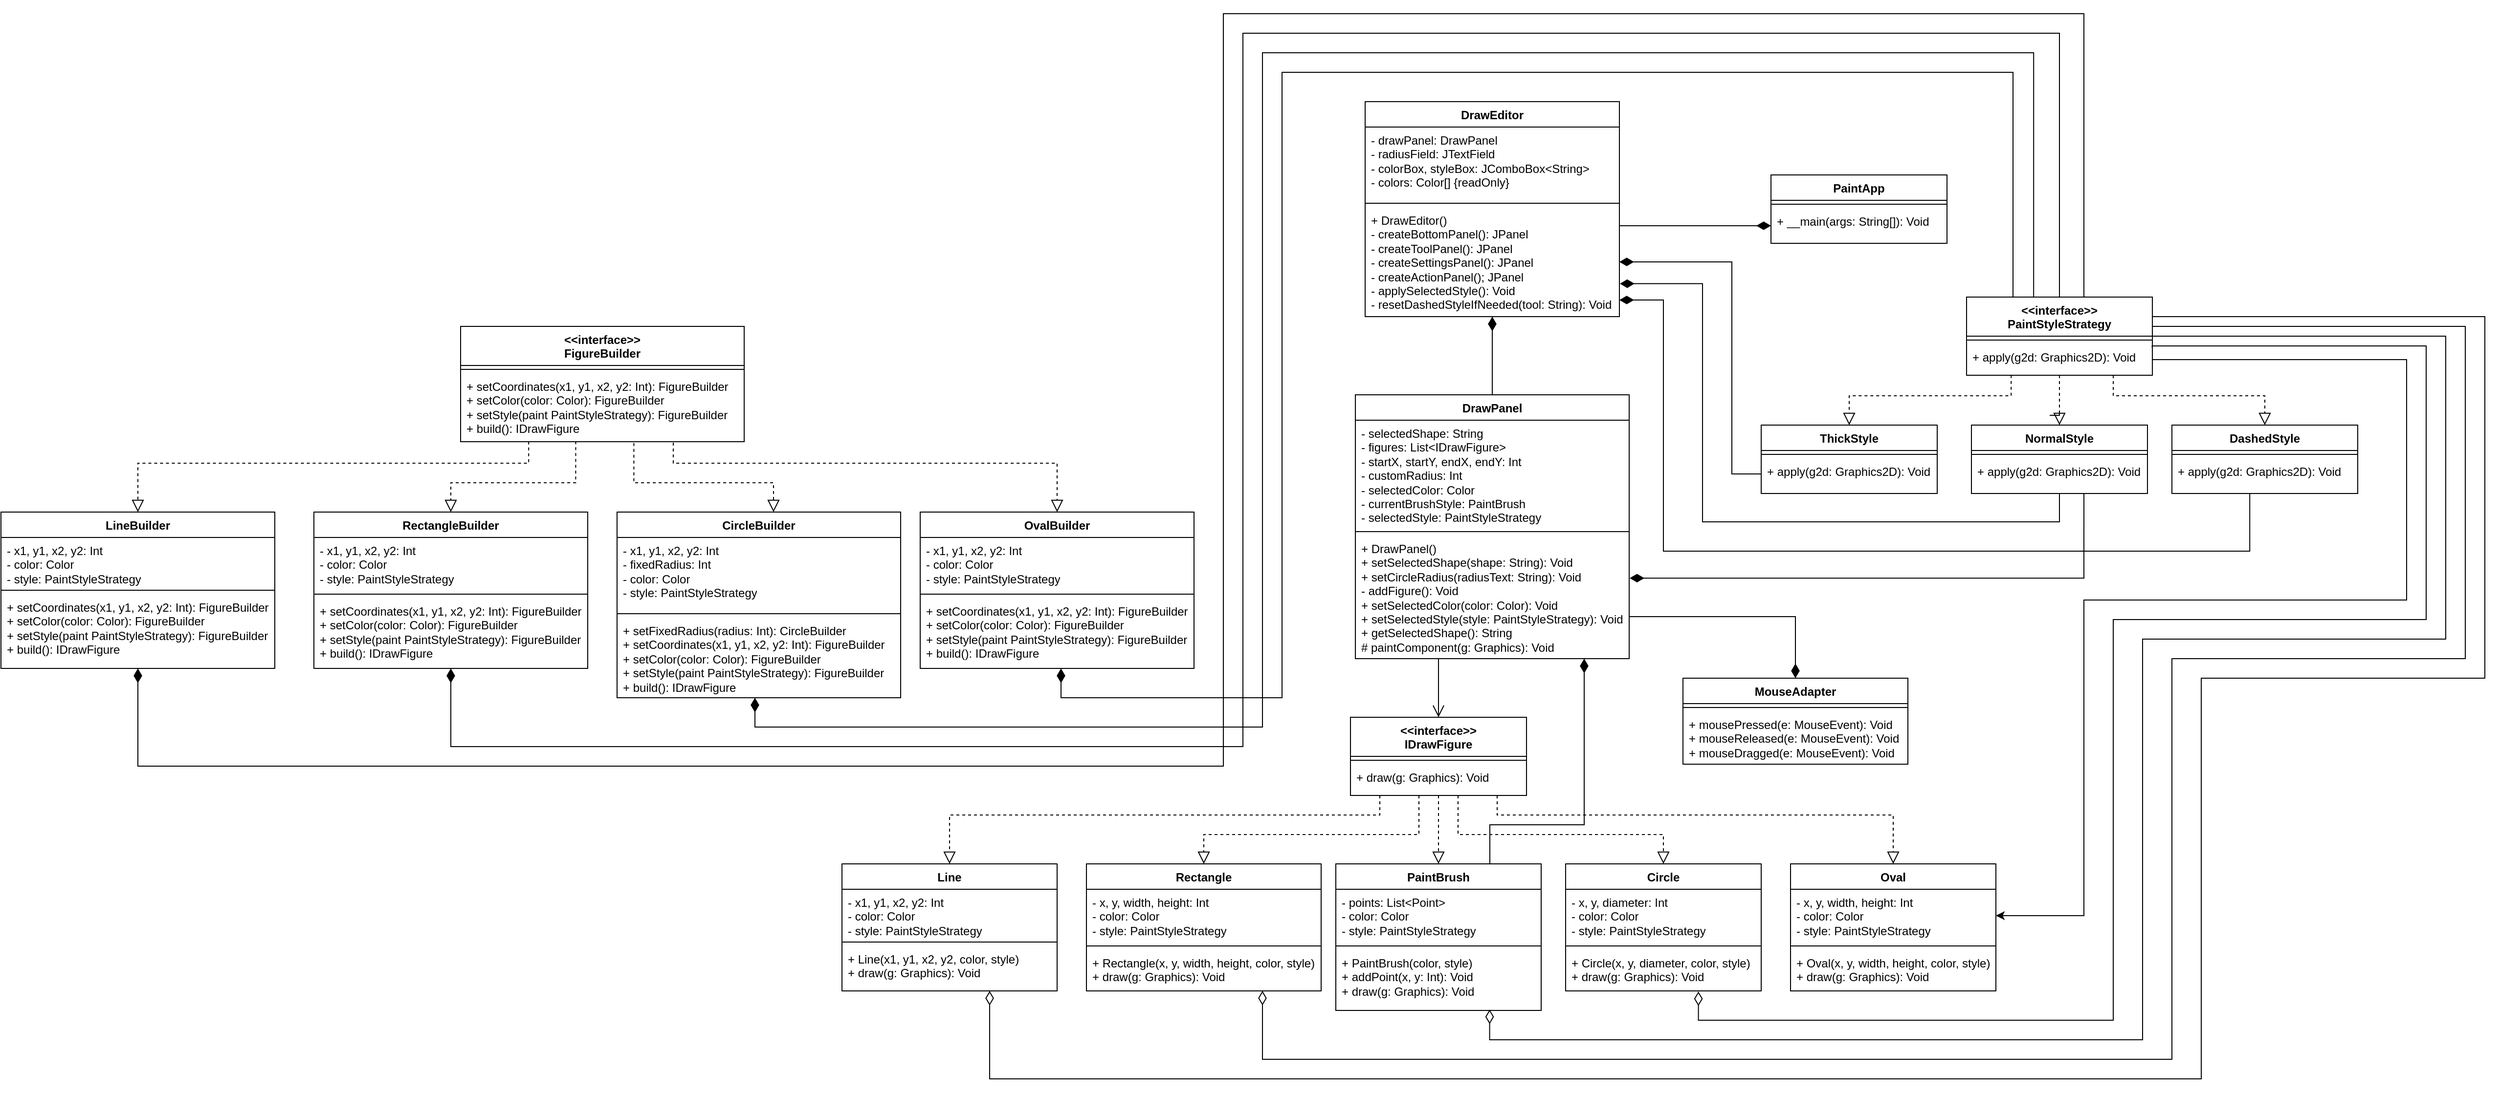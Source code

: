 <mxfile version="26.1.1">
  <diagram name="Page-1" id="bhdjwHQwWZ2KyJyDT0jV">
    <mxGraphModel dx="2079" dy="1604" grid="1" gridSize="10" guides="1" tooltips="1" connect="1" arrows="1" fold="1" page="1" pageScale="1" pageWidth="850" pageHeight="1100" background="none" math="0" shadow="0">
      <root>
        <mxCell id="0" />
        <mxCell id="1" parent="0" />
        <mxCell id="tiHIsYkmhOJf6O4F-qdP-38" style="edgeStyle=orthogonalEdgeStyle;rounded=0;orthogonalLoop=1;jettySize=auto;html=1;entryX=0.5;entryY=0;entryDx=0;entryDy=0;endArrow=none;endFill=1;endSize=12;startSize=12;startFill=1;startArrow=diamondThin;" parent="1" source="tiHIsYkmhOJf6O4F-qdP-1" target="tiHIsYkmhOJf6O4F-qdP-5" edge="1">
          <mxGeometry relative="1" as="geometry" />
        </mxCell>
        <mxCell id="r1LI-J7ZDgZvei0jcfJr-60" style="edgeStyle=orthogonalEdgeStyle;rounded=0;orthogonalLoop=1;jettySize=auto;html=1;entryX=0;entryY=0.5;entryDx=0;entryDy=0;endArrow=diamondThin;endFill=1;endSize=12;" edge="1" parent="1" source="tiHIsYkmhOJf6O4F-qdP-1" target="r1LI-J7ZDgZvei0jcfJr-59">
          <mxGeometry relative="1" as="geometry">
            <Array as="points">
              <mxPoint x="500" y="37" />
              <mxPoint x="500" y="37" />
            </Array>
          </mxGeometry>
        </mxCell>
        <mxCell id="tiHIsYkmhOJf6O4F-qdP-1" value="DrawEditor" style="swimlane;fontStyle=1;align=center;verticalAlign=top;childLayout=stackLayout;horizontal=1;startSize=26;horizontalStack=0;resizeParent=1;resizeParentMax=0;resizeLast=0;collapsible=1;marginBottom=0;whiteSpace=wrap;html=1;" parent="1" vertex="1">
          <mxGeometry x="205" y="-90" width="260" height="220" as="geometry" />
        </mxCell>
        <mxCell id="tiHIsYkmhOJf6O4F-qdP-2" value="- drawPanel: DrawPanel&lt;div&gt;- radiusField: JTextField&lt;/div&gt;&lt;div&gt;- colorBox, styleBox: JComboBox&amp;lt;String&amp;gt;&lt;/div&gt;&lt;div&gt;- colors: Color[] {readOnly}&lt;/div&gt;" style="text;strokeColor=none;fillColor=none;align=left;verticalAlign=top;spacingLeft=4;spacingRight=4;overflow=hidden;rotatable=0;points=[[0,0.5],[1,0.5]];portConstraint=eastwest;whiteSpace=wrap;html=1;" parent="tiHIsYkmhOJf6O4F-qdP-1" vertex="1">
          <mxGeometry y="26" width="260" height="74" as="geometry" />
        </mxCell>
        <mxCell id="tiHIsYkmhOJf6O4F-qdP-3" value="" style="line;strokeWidth=1;fillColor=none;align=left;verticalAlign=middle;spacingTop=-1;spacingLeft=3;spacingRight=3;rotatable=0;labelPosition=right;points=[];portConstraint=eastwest;strokeColor=inherit;" parent="tiHIsYkmhOJf6O4F-qdP-1" vertex="1">
          <mxGeometry y="100" width="260" height="8" as="geometry" />
        </mxCell>
        <mxCell id="tiHIsYkmhOJf6O4F-qdP-4" value="+ DrawEditor()&lt;div&gt;- createBottomPanel(): JPanel&lt;/div&gt;&lt;div&gt;- createToolPanel(): JPanel&lt;/div&gt;&lt;div&gt;- createSettingsPanel(): JPanel&lt;/div&gt;&lt;div&gt;- createActionPanel(); JPanel&lt;/div&gt;&lt;div&gt;- applySelectedStyle(): Void&lt;/div&gt;&lt;div&gt;- resetDashedStyleIfNeeded(tool: String): Void&lt;/div&gt;" style="text;strokeColor=none;fillColor=none;align=left;verticalAlign=top;spacingLeft=4;spacingRight=4;overflow=hidden;rotatable=0;points=[[0,0.5],[1,0.5]];portConstraint=eastwest;whiteSpace=wrap;html=1;" parent="tiHIsYkmhOJf6O4F-qdP-1" vertex="1">
          <mxGeometry y="108" width="260" height="112" as="geometry" />
        </mxCell>
        <mxCell id="tiHIsYkmhOJf6O4F-qdP-41" style="edgeStyle=orthogonalEdgeStyle;rounded=0;orthogonalLoop=1;jettySize=auto;html=1;entryX=0.5;entryY=0;entryDx=0;entryDy=0;endSize=10;endArrow=open;endFill=0;" parent="1" source="tiHIsYkmhOJf6O4F-qdP-5" target="tiHIsYkmhOJf6O4F-qdP-14" edge="1">
          <mxGeometry relative="1" as="geometry">
            <Array as="points">
              <mxPoint x="280" y="520" />
              <mxPoint x="280" y="520" />
            </Array>
          </mxGeometry>
        </mxCell>
        <mxCell id="tiHIsYkmhOJf6O4F-qdP-5" value="DrawPanel" style="swimlane;fontStyle=1;align=center;verticalAlign=top;childLayout=stackLayout;horizontal=1;startSize=26;horizontalStack=0;resizeParent=1;resizeParentMax=0;resizeLast=0;collapsible=1;marginBottom=0;whiteSpace=wrap;html=1;" parent="1" vertex="1">
          <mxGeometry x="195" y="210" width="280" height="270" as="geometry" />
        </mxCell>
        <mxCell id="tiHIsYkmhOJf6O4F-qdP-6" value="- selectedShape: String&lt;div&gt;- figures: List&amp;lt;IDrawFigure&amp;gt;&lt;/div&gt;&lt;div&gt;- startX,&amp;nbsp;&lt;span style=&quot;background-color: transparent; color: light-dark(rgb(0, 0, 0), rgb(255, 255, 255));&quot;&gt;startY,&amp;nbsp;&lt;/span&gt;&lt;span style=&quot;background-color: transparent; color: light-dark(rgb(0, 0, 0), rgb(255, 255, 255));&quot;&gt;endX,&lt;/span&gt;&lt;span style=&quot;background-color: transparent; color: light-dark(rgb(0, 0, 0), rgb(255, 255, 255));&quot;&gt;&amp;nbsp;endY: Int&lt;/span&gt;&lt;/div&gt;&lt;div&gt;- customRadius: Int&lt;/div&gt;&lt;div&gt;- selectedColor: Color&lt;/div&gt;&lt;div&gt;- currentBrushStyle: PaintBrush&lt;/div&gt;&lt;div&gt;- selectedStyle: PaintStyleStrategy&lt;/div&gt;" style="text;strokeColor=none;fillColor=none;align=left;verticalAlign=top;spacingLeft=4;spacingRight=4;overflow=hidden;rotatable=0;points=[[0,0.5],[1,0.5]];portConstraint=eastwest;whiteSpace=wrap;html=1;" parent="tiHIsYkmhOJf6O4F-qdP-5" vertex="1">
          <mxGeometry y="26" width="280" height="110" as="geometry" />
        </mxCell>
        <mxCell id="tiHIsYkmhOJf6O4F-qdP-7" value="" style="line;strokeWidth=1;fillColor=none;align=left;verticalAlign=middle;spacingTop=-1;spacingLeft=3;spacingRight=3;rotatable=0;labelPosition=right;points=[];portConstraint=eastwest;strokeColor=inherit;" parent="tiHIsYkmhOJf6O4F-qdP-5" vertex="1">
          <mxGeometry y="136" width="280" height="8" as="geometry" />
        </mxCell>
        <mxCell id="tiHIsYkmhOJf6O4F-qdP-8" value="+ DrawPanel()&lt;div&gt;+ setSelectedShape(shape: String): Void&lt;/div&gt;&lt;div&gt;+ setCircleRadius(radiusText: String): Void&lt;/div&gt;&lt;div&gt;- addFigure(): Void&lt;/div&gt;&lt;div&gt;+ setSelectedColor(color: Color): Void&lt;/div&gt;&lt;div&gt;+ setSelectedStyle(style: PaintStyleStrategy): Void&lt;/div&gt;&lt;div&gt;+ getSelectedShape(): String&lt;/div&gt;&lt;div&gt;# paintComponent(g: Graphics): Void&lt;/div&gt;" style="text;strokeColor=none;fillColor=none;align=left;verticalAlign=top;spacingLeft=4;spacingRight=4;overflow=hidden;rotatable=0;points=[[0,0.5],[1,0.5]];portConstraint=eastwest;whiteSpace=wrap;html=1;" parent="tiHIsYkmhOJf6O4F-qdP-5" vertex="1">
          <mxGeometry y="144" width="280" height="126" as="geometry" />
        </mxCell>
        <mxCell id="tiHIsYkmhOJf6O4F-qdP-10" value="MouseAdapter" style="swimlane;fontStyle=1;align=center;verticalAlign=top;childLayout=stackLayout;horizontal=1;startSize=26;horizontalStack=0;resizeParent=1;resizeParentMax=0;resizeLast=0;collapsible=1;marginBottom=0;whiteSpace=wrap;html=1;" parent="1" vertex="1">
          <mxGeometry x="530" y="500" width="230" height="88" as="geometry" />
        </mxCell>
        <mxCell id="tiHIsYkmhOJf6O4F-qdP-12" value="" style="line;strokeWidth=1;fillColor=none;align=left;verticalAlign=middle;spacingTop=-1;spacingLeft=3;spacingRight=3;rotatable=0;labelPosition=right;points=[];portConstraint=eastwest;strokeColor=inherit;" parent="tiHIsYkmhOJf6O4F-qdP-10" vertex="1">
          <mxGeometry y="26" width="230" height="8" as="geometry" />
        </mxCell>
        <mxCell id="tiHIsYkmhOJf6O4F-qdP-13" value="+ mousePressed(e: MouseEvent): Void&lt;div&gt;+ mouseReleased(e: MouseEvent)&lt;span style=&quot;background-color: transparent; color: light-dark(rgb(0, 0, 0), rgb(255, 255, 255));&quot;&gt;: Void&lt;/span&gt;&lt;/div&gt;&lt;div&gt;+ mouseDragged(e: MouseEvent): Void&lt;/div&gt;" style="text;strokeColor=none;fillColor=none;align=left;verticalAlign=top;spacingLeft=4;spacingRight=4;overflow=hidden;rotatable=0;points=[[0,0.5],[1,0.5]];portConstraint=eastwest;whiteSpace=wrap;html=1;" parent="tiHIsYkmhOJf6O4F-qdP-10" vertex="1">
          <mxGeometry y="34" width="230" height="54" as="geometry" />
        </mxCell>
        <mxCell id="tiHIsYkmhOJf6O4F-qdP-9" style="edgeStyle=orthogonalEdgeStyle;rounded=0;orthogonalLoop=1;jettySize=auto;html=1;endArrow=diamondThin;endFill=1;startSize=12;endSize=12;entryX=0.5;entryY=0;entryDx=0;entryDy=0;" parent="1" target="tiHIsYkmhOJf6O4F-qdP-10" edge="1">
          <mxGeometry relative="1" as="geometry">
            <mxPoint x="480" y="388" as="targetPoint" />
            <mxPoint x="475" y="437" as="sourcePoint" />
            <Array as="points">
              <mxPoint x="645" y="437" />
            </Array>
          </mxGeometry>
        </mxCell>
        <mxCell id="tiHIsYkmhOJf6O4F-qdP-34" style="edgeStyle=orthogonalEdgeStyle;rounded=0;orthogonalLoop=1;jettySize=auto;html=1;entryX=0.5;entryY=0;entryDx=0;entryDy=0;endArrow=block;endFill=0;endSize=10;dashed=1;" parent="1" source="tiHIsYkmhOJf6O4F-qdP-14" target="tiHIsYkmhOJf6O4F-qdP-18" edge="1">
          <mxGeometry relative="1" as="geometry">
            <Array as="points">
              <mxPoint x="220" y="640" />
              <mxPoint x="-220" y="640" />
            </Array>
          </mxGeometry>
        </mxCell>
        <mxCell id="tiHIsYkmhOJf6O4F-qdP-35" style="edgeStyle=orthogonalEdgeStyle;rounded=0;orthogonalLoop=1;jettySize=auto;html=1;entryX=0.5;entryY=0;entryDx=0;entryDy=0;endArrow=block;endFill=0;endSize=10;dashed=1;" parent="1" source="tiHIsYkmhOJf6O4F-qdP-14" target="tiHIsYkmhOJf6O4F-qdP-22" edge="1">
          <mxGeometry relative="1" as="geometry">
            <Array as="points">
              <mxPoint x="260" y="660" />
              <mxPoint x="40" y="660" />
            </Array>
          </mxGeometry>
        </mxCell>
        <mxCell id="tiHIsYkmhOJf6O4F-qdP-36" style="edgeStyle=orthogonalEdgeStyle;rounded=0;orthogonalLoop=1;jettySize=auto;html=1;entryX=0.5;entryY=0;entryDx=0;entryDy=0;endArrow=block;endFill=0;endSize=10;dashed=1;" parent="1" source="tiHIsYkmhOJf6O4F-qdP-14" target="tiHIsYkmhOJf6O4F-qdP-26" edge="1">
          <mxGeometry relative="1" as="geometry">
            <Array as="points">
              <mxPoint x="300" y="660" />
              <mxPoint x="510" y="660" />
            </Array>
          </mxGeometry>
        </mxCell>
        <mxCell id="tiHIsYkmhOJf6O4F-qdP-37" style="edgeStyle=orthogonalEdgeStyle;rounded=0;orthogonalLoop=1;jettySize=auto;html=1;endArrow=block;endFill=0;endSize=10;dashed=1;entryX=0.5;entryY=0;entryDx=0;entryDy=0;" parent="1" source="tiHIsYkmhOJf6O4F-qdP-14" target="r1LI-J7ZDgZvei0jcfJr-1" edge="1">
          <mxGeometry relative="1" as="geometry">
            <Array as="points">
              <mxPoint x="340" y="640" />
              <mxPoint x="745" y="640" />
            </Array>
            <mxPoint x="590" y="680" as="targetPoint" />
          </mxGeometry>
        </mxCell>
        <mxCell id="r1LI-J7ZDgZvei0jcfJr-6" style="edgeStyle=orthogonalEdgeStyle;rounded=0;orthogonalLoop=1;jettySize=auto;html=1;dashed=1;endArrow=block;endFill=0;entryX=0.5;entryY=0;entryDx=0;entryDy=0;endSize=10;" edge="1" parent="1" source="tiHIsYkmhOJf6O4F-qdP-14" target="r1LI-J7ZDgZvei0jcfJr-7">
          <mxGeometry relative="1" as="geometry">
            <mxPoint x="280" y="880" as="targetPoint" />
          </mxGeometry>
        </mxCell>
        <mxCell id="tiHIsYkmhOJf6O4F-qdP-14" value="&amp;lt;&amp;lt;interface&amp;gt;&amp;gt;&lt;div&gt;IDrawFigure&lt;/div&gt;" style="swimlane;fontStyle=1;align=center;verticalAlign=top;childLayout=stackLayout;horizontal=1;startSize=40;horizontalStack=0;resizeParent=1;resizeParentMax=0;resizeLast=0;collapsible=1;marginBottom=0;whiteSpace=wrap;html=1;" parent="1" vertex="1">
          <mxGeometry x="190" y="540" width="180" height="80" as="geometry" />
        </mxCell>
        <mxCell id="tiHIsYkmhOJf6O4F-qdP-16" value="" style="line;strokeWidth=1;fillColor=none;align=left;verticalAlign=middle;spacingTop=-1;spacingLeft=3;spacingRight=3;rotatable=0;labelPosition=right;points=[];portConstraint=eastwest;strokeColor=inherit;" parent="tiHIsYkmhOJf6O4F-qdP-14" vertex="1">
          <mxGeometry y="40" width="180" height="8" as="geometry" />
        </mxCell>
        <mxCell id="tiHIsYkmhOJf6O4F-qdP-17" value="+ draw(g: Graphics): Void" style="text;strokeColor=none;fillColor=none;align=left;verticalAlign=top;spacingLeft=4;spacingRight=4;overflow=hidden;rotatable=0;points=[[0,0.5],[1,0.5]];portConstraint=eastwest;whiteSpace=wrap;html=1;" parent="tiHIsYkmhOJf6O4F-qdP-14" vertex="1">
          <mxGeometry y="48" width="180" height="32" as="geometry" />
        </mxCell>
        <mxCell id="tiHIsYkmhOJf6O4F-qdP-18" value="Line" style="swimlane;fontStyle=1;align=center;verticalAlign=top;childLayout=stackLayout;horizontal=1;startSize=26;horizontalStack=0;resizeParent=1;resizeParentMax=0;resizeLast=0;collapsible=1;marginBottom=0;whiteSpace=wrap;html=1;" parent="1" vertex="1">
          <mxGeometry x="-330" y="690" width="220" height="130" as="geometry" />
        </mxCell>
        <mxCell id="tiHIsYkmhOJf6O4F-qdP-19" value="- x1, y1, x2, y2: Int&lt;div&gt;- color: Color&lt;/div&gt;&lt;div&gt;- style: PaintStyleStrategy&lt;/div&gt;" style="text;strokeColor=none;fillColor=none;align=left;verticalAlign=top;spacingLeft=4;spacingRight=4;overflow=hidden;rotatable=0;points=[[0,0.5],[1,0.5]];portConstraint=eastwest;whiteSpace=wrap;html=1;" parent="tiHIsYkmhOJf6O4F-qdP-18" vertex="1">
          <mxGeometry y="26" width="220" height="50" as="geometry" />
        </mxCell>
        <mxCell id="tiHIsYkmhOJf6O4F-qdP-20" value="" style="line;strokeWidth=1;fillColor=none;align=left;verticalAlign=middle;spacingTop=-1;spacingLeft=3;spacingRight=3;rotatable=0;labelPosition=right;points=[];portConstraint=eastwest;strokeColor=inherit;" parent="tiHIsYkmhOJf6O4F-qdP-18" vertex="1">
          <mxGeometry y="76" width="220" height="8" as="geometry" />
        </mxCell>
        <mxCell id="tiHIsYkmhOJf6O4F-qdP-21" value="+ Line(x1, y1, x2, y2, color, style)&lt;div&gt;+ draw(g: Graphics): Void&lt;/div&gt;" style="text;strokeColor=none;fillColor=none;align=left;verticalAlign=top;spacingLeft=4;spacingRight=4;overflow=hidden;rotatable=0;points=[[0,0.5],[1,0.5]];portConstraint=eastwest;whiteSpace=wrap;html=1;" parent="tiHIsYkmhOJf6O4F-qdP-18" vertex="1">
          <mxGeometry y="84" width="220" height="46" as="geometry" />
        </mxCell>
        <mxCell id="tiHIsYkmhOJf6O4F-qdP-22" value="Rectangle" style="swimlane;fontStyle=1;align=center;verticalAlign=top;childLayout=stackLayout;horizontal=1;startSize=26;horizontalStack=0;resizeParent=1;resizeParentMax=0;resizeLast=0;collapsible=1;marginBottom=0;whiteSpace=wrap;html=1;" parent="1" vertex="1">
          <mxGeometry x="-80" y="690" width="240" height="130" as="geometry" />
        </mxCell>
        <mxCell id="tiHIsYkmhOJf6O4F-qdP-23" value="- x, y, width, height: Int&lt;div&gt;- color: Color&lt;/div&gt;&lt;div&gt;- style: PaintStyleStrategy&lt;/div&gt;" style="text;strokeColor=none;fillColor=none;align=left;verticalAlign=top;spacingLeft=4;spacingRight=4;overflow=hidden;rotatable=0;points=[[0,0.5],[1,0.5]];portConstraint=eastwest;whiteSpace=wrap;html=1;" parent="tiHIsYkmhOJf6O4F-qdP-22" vertex="1">
          <mxGeometry y="26" width="240" height="54" as="geometry" />
        </mxCell>
        <mxCell id="tiHIsYkmhOJf6O4F-qdP-24" value="" style="line;strokeWidth=1;fillColor=none;align=left;verticalAlign=middle;spacingTop=-1;spacingLeft=3;spacingRight=3;rotatable=0;labelPosition=right;points=[];portConstraint=eastwest;strokeColor=inherit;" parent="tiHIsYkmhOJf6O4F-qdP-22" vertex="1">
          <mxGeometry y="80" width="240" height="8" as="geometry" />
        </mxCell>
        <mxCell id="tiHIsYkmhOJf6O4F-qdP-25" value="+ Rectangle(x, y, width, height, color, style)&lt;div&gt;+ draw(g: Graphics): Void&lt;/div&gt;" style="text;strokeColor=none;fillColor=none;align=left;verticalAlign=top;spacingLeft=4;spacingRight=4;overflow=hidden;rotatable=0;points=[[0,0.5],[1,0.5]];portConstraint=eastwest;whiteSpace=wrap;html=1;" parent="tiHIsYkmhOJf6O4F-qdP-22" vertex="1">
          <mxGeometry y="88" width="240" height="42" as="geometry" />
        </mxCell>
        <mxCell id="tiHIsYkmhOJf6O4F-qdP-26" value="Circle" style="swimlane;fontStyle=1;align=center;verticalAlign=top;childLayout=stackLayout;horizontal=1;startSize=26;horizontalStack=0;resizeParent=1;resizeParentMax=0;resizeLast=0;collapsible=1;marginBottom=0;whiteSpace=wrap;html=1;" parent="1" vertex="1">
          <mxGeometry x="410" y="690" width="200" height="130" as="geometry" />
        </mxCell>
        <mxCell id="tiHIsYkmhOJf6O4F-qdP-27" value="- x, y, diameter: Int&lt;div&gt;&lt;div&gt;- color: Color&lt;/div&gt;&lt;div&gt;- style: PaintStyleStrategy&lt;/div&gt;&lt;/div&gt;" style="text;strokeColor=none;fillColor=none;align=left;verticalAlign=top;spacingLeft=4;spacingRight=4;overflow=hidden;rotatable=0;points=[[0,0.5],[1,0.5]];portConstraint=eastwest;whiteSpace=wrap;html=1;" parent="tiHIsYkmhOJf6O4F-qdP-26" vertex="1">
          <mxGeometry y="26" width="200" height="54" as="geometry" />
        </mxCell>
        <mxCell id="tiHIsYkmhOJf6O4F-qdP-28" value="" style="line;strokeWidth=1;fillColor=none;align=left;verticalAlign=middle;spacingTop=-1;spacingLeft=3;spacingRight=3;rotatable=0;labelPosition=right;points=[];portConstraint=eastwest;strokeColor=inherit;" parent="tiHIsYkmhOJf6O4F-qdP-26" vertex="1">
          <mxGeometry y="80" width="200" height="8" as="geometry" />
        </mxCell>
        <mxCell id="tiHIsYkmhOJf6O4F-qdP-29" value="+ Circle(x, y, diameter, color, style)&lt;div&gt;+ draw(g: Graphics): Void&lt;/div&gt;" style="text;strokeColor=none;fillColor=none;align=left;verticalAlign=top;spacingLeft=4;spacingRight=4;overflow=hidden;rotatable=0;points=[[0,0.5],[1,0.5]];portConstraint=eastwest;whiteSpace=wrap;html=1;" parent="tiHIsYkmhOJf6O4F-qdP-26" vertex="1">
          <mxGeometry y="88" width="200" height="42" as="geometry" />
        </mxCell>
        <mxCell id="r1LI-J7ZDgZvei0jcfJr-1" value="Oval" style="swimlane;fontStyle=1;align=center;verticalAlign=top;childLayout=stackLayout;horizontal=1;startSize=26;horizontalStack=0;resizeParent=1;resizeParentMax=0;resizeLast=0;collapsible=1;marginBottom=0;whiteSpace=wrap;html=1;" vertex="1" parent="1">
          <mxGeometry x="640" y="690" width="210" height="130" as="geometry" />
        </mxCell>
        <mxCell id="r1LI-J7ZDgZvei0jcfJr-2" value="- x, y, width, height: Int&lt;div&gt;&lt;div&gt;- color: Color&lt;/div&gt;&lt;div&gt;- style: PaintStyleStrategy&lt;/div&gt;&lt;/div&gt;" style="text;strokeColor=none;fillColor=none;align=left;verticalAlign=top;spacingLeft=4;spacingRight=4;overflow=hidden;rotatable=0;points=[[0,0.5],[1,0.5]];portConstraint=eastwest;whiteSpace=wrap;html=1;" vertex="1" parent="r1LI-J7ZDgZvei0jcfJr-1">
          <mxGeometry y="26" width="210" height="54" as="geometry" />
        </mxCell>
        <mxCell id="r1LI-J7ZDgZvei0jcfJr-3" value="" style="line;strokeWidth=1;fillColor=none;align=left;verticalAlign=middle;spacingTop=-1;spacingLeft=3;spacingRight=3;rotatable=0;labelPosition=right;points=[];portConstraint=eastwest;strokeColor=inherit;" vertex="1" parent="r1LI-J7ZDgZvei0jcfJr-1">
          <mxGeometry y="80" width="210" height="8" as="geometry" />
        </mxCell>
        <mxCell id="r1LI-J7ZDgZvei0jcfJr-4" value="+ Oval(x, y, width, height, color, style)&lt;br&gt;&lt;div&gt;+ draw(g: Graphics): Void&lt;/div&gt;" style="text;strokeColor=none;fillColor=none;align=left;verticalAlign=top;spacingLeft=4;spacingRight=4;overflow=hidden;rotatable=0;points=[[0,0.5],[1,0.5]];portConstraint=eastwest;whiteSpace=wrap;html=1;" vertex="1" parent="r1LI-J7ZDgZvei0jcfJr-1">
          <mxGeometry y="88" width="210" height="42" as="geometry" />
        </mxCell>
        <mxCell id="r1LI-J7ZDgZvei0jcfJr-7" value="PaintBrush" style="swimlane;fontStyle=1;align=center;verticalAlign=top;childLayout=stackLayout;horizontal=1;startSize=26;horizontalStack=0;resizeParent=1;resizeParentMax=0;resizeLast=0;collapsible=1;marginBottom=0;whiteSpace=wrap;html=1;" vertex="1" parent="1">
          <mxGeometry x="175" y="690" width="210" height="150" as="geometry" />
        </mxCell>
        <mxCell id="r1LI-J7ZDgZvei0jcfJr-8" value="- points: List&amp;lt;Point&amp;gt;&lt;div&gt;&lt;div&gt;- color: Color&lt;/div&gt;&lt;div&gt;- style: PaintStyleStrategy&lt;/div&gt;&lt;/div&gt;" style="text;strokeColor=none;fillColor=none;align=left;verticalAlign=top;spacingLeft=4;spacingRight=4;overflow=hidden;rotatable=0;points=[[0,0.5],[1,0.5]];portConstraint=eastwest;whiteSpace=wrap;html=1;" vertex="1" parent="r1LI-J7ZDgZvei0jcfJr-7">
          <mxGeometry y="26" width="210" height="54" as="geometry" />
        </mxCell>
        <mxCell id="r1LI-J7ZDgZvei0jcfJr-9" value="" style="line;strokeWidth=1;fillColor=none;align=left;verticalAlign=middle;spacingTop=-1;spacingLeft=3;spacingRight=3;rotatable=0;labelPosition=right;points=[];portConstraint=eastwest;strokeColor=inherit;" vertex="1" parent="r1LI-J7ZDgZvei0jcfJr-7">
          <mxGeometry y="80" width="210" height="8" as="geometry" />
        </mxCell>
        <mxCell id="r1LI-J7ZDgZvei0jcfJr-10" value="+ PaintBrush(color, style)&lt;div&gt;+ addPoint(x, y: Int): Void&lt;br&gt;&lt;div&gt;+ draw(g: Graphics): Void&lt;/div&gt;&lt;/div&gt;" style="text;strokeColor=none;fillColor=none;align=left;verticalAlign=top;spacingLeft=4;spacingRight=4;overflow=hidden;rotatable=0;points=[[0,0.5],[1,0.5]];portConstraint=eastwest;whiteSpace=wrap;html=1;" vertex="1" parent="r1LI-J7ZDgZvei0jcfJr-7">
          <mxGeometry y="88" width="210" height="62" as="geometry" />
        </mxCell>
        <mxCell id="r1LI-J7ZDgZvei0jcfJr-11" style="edgeStyle=orthogonalEdgeStyle;rounded=0;orthogonalLoop=1;jettySize=auto;html=1;entryX=0.5;entryY=0;entryDx=0;entryDy=0;endArrow=block;endFill=0;endSize=10;dashed=1;exitX=0.24;exitY=0.998;exitDx=0;exitDy=0;exitPerimeter=0;" edge="1" parent="1" source="r1LI-J7ZDgZvei0jcfJr-17" target="r1LI-J7ZDgZvei0jcfJr-18">
          <mxGeometry relative="1" as="geometry">
            <Array as="points">
              <mxPoint x="-650" y="280" />
              <mxPoint x="-1050" y="280" />
            </Array>
          </mxGeometry>
        </mxCell>
        <mxCell id="r1LI-J7ZDgZvei0jcfJr-12" style="edgeStyle=orthogonalEdgeStyle;rounded=0;orthogonalLoop=1;jettySize=auto;html=1;entryX=0.5;entryY=0;entryDx=0;entryDy=0;endArrow=block;endFill=0;endSize=10;dashed=1;exitX=0.406;exitY=0.995;exitDx=0;exitDy=0;exitPerimeter=0;" edge="1" parent="1" source="r1LI-J7ZDgZvei0jcfJr-17" target="r1LI-J7ZDgZvei0jcfJr-22">
          <mxGeometry relative="1" as="geometry">
            <Array as="points">
              <mxPoint x="-602" y="300" />
              <mxPoint x="-730" y="300" />
            </Array>
            <mxPoint x="-493" y="270" as="sourcePoint" />
          </mxGeometry>
        </mxCell>
        <mxCell id="r1LI-J7ZDgZvei0jcfJr-13" style="edgeStyle=orthogonalEdgeStyle;rounded=0;orthogonalLoop=1;jettySize=auto;html=1;entryX=0.5;entryY=0;entryDx=0;entryDy=0;endArrow=block;endFill=0;endSize=10;dashed=1;exitX=0.75;exitY=1.015;exitDx=0;exitDy=0;exitPerimeter=0;" edge="1" parent="1" source="r1LI-J7ZDgZvei0jcfJr-17" target="r1LI-J7ZDgZvei0jcfJr-26">
          <mxGeometry relative="1" as="geometry">
            <Array as="points">
              <mxPoint x="-502" y="280" />
              <mxPoint x="-110" y="280" />
            </Array>
          </mxGeometry>
        </mxCell>
        <mxCell id="r1LI-J7ZDgZvei0jcfJr-14" style="edgeStyle=orthogonalEdgeStyle;rounded=0;orthogonalLoop=1;jettySize=auto;html=1;dashed=1;endArrow=block;endFill=0;endSize=10;exitX=0.611;exitY=1.019;exitDx=0;exitDy=0;exitPerimeter=0;" edge="1" parent="1" source="r1LI-J7ZDgZvei0jcfJr-17" target="r1LI-J7ZDgZvei0jcfJr-30">
          <mxGeometry relative="1" as="geometry">
            <mxPoint x="-520" y="560" as="targetPoint" />
            <Array as="points">
              <mxPoint x="-543" y="300" />
              <mxPoint x="-400" y="300" />
            </Array>
          </mxGeometry>
        </mxCell>
        <mxCell id="r1LI-J7ZDgZvei0jcfJr-15" value="&amp;lt;&amp;lt;interface&amp;gt;&amp;gt;&lt;div&gt;FigureBuilder&lt;/div&gt;" style="swimlane;fontStyle=1;align=center;verticalAlign=top;childLayout=stackLayout;horizontal=1;startSize=40;horizontalStack=0;resizeParent=1;resizeParentMax=0;resizeLast=0;collapsible=1;marginBottom=0;whiteSpace=wrap;html=1;" vertex="1" parent="1">
          <mxGeometry x="-720" y="140" width="290" height="118" as="geometry" />
        </mxCell>
        <mxCell id="r1LI-J7ZDgZvei0jcfJr-16" value="" style="line;strokeWidth=1;fillColor=none;align=left;verticalAlign=middle;spacingTop=-1;spacingLeft=3;spacingRight=3;rotatable=0;labelPosition=right;points=[];portConstraint=eastwest;strokeColor=inherit;" vertex="1" parent="r1LI-J7ZDgZvei0jcfJr-15">
          <mxGeometry y="40" width="290" height="8" as="geometry" />
        </mxCell>
        <mxCell id="r1LI-J7ZDgZvei0jcfJr-17" value="+ setCoordinates(x1, y1, x2, y2: Int): FigureBuilder&lt;div&gt;+ setColor(color: Color): FigureBuilder&lt;/div&gt;&lt;div&gt;+ setStyle(paint PaintStyleStrategy): FigureBuilder&lt;/div&gt;&lt;div&gt;+ build(): IDrawFigure&lt;/div&gt;" style="text;strokeColor=none;fillColor=none;align=left;verticalAlign=top;spacingLeft=4;spacingRight=4;overflow=hidden;rotatable=0;points=[[0,0.5],[1,0.5]];portConstraint=eastwest;whiteSpace=wrap;html=1;" vertex="1" parent="r1LI-J7ZDgZvei0jcfJr-15">
          <mxGeometry y="48" width="290" height="70" as="geometry" />
        </mxCell>
        <mxCell id="r1LI-J7ZDgZvei0jcfJr-18" value="LineBuilder" style="swimlane;fontStyle=1;align=center;verticalAlign=top;childLayout=stackLayout;horizontal=1;startSize=26;horizontalStack=0;resizeParent=1;resizeParentMax=0;resizeLast=0;collapsible=1;marginBottom=0;whiteSpace=wrap;html=1;" vertex="1" parent="1">
          <mxGeometry x="-1190" y="330" width="280" height="160" as="geometry" />
        </mxCell>
        <mxCell id="r1LI-J7ZDgZvei0jcfJr-19" value="- x1, y1, x2, y2: Int&lt;div&gt;- color: Color&lt;/div&gt;&lt;div&gt;- style: PaintStyleStrategy&lt;/div&gt;" style="text;strokeColor=none;fillColor=none;align=left;verticalAlign=top;spacingLeft=4;spacingRight=4;overflow=hidden;rotatable=0;points=[[0,0.5],[1,0.5]];portConstraint=eastwest;whiteSpace=wrap;html=1;" vertex="1" parent="r1LI-J7ZDgZvei0jcfJr-18">
          <mxGeometry y="26" width="280" height="50" as="geometry" />
        </mxCell>
        <mxCell id="r1LI-J7ZDgZvei0jcfJr-20" value="" style="line;strokeWidth=1;fillColor=none;align=left;verticalAlign=middle;spacingTop=-1;spacingLeft=3;spacingRight=3;rotatable=0;labelPosition=right;points=[];portConstraint=eastwest;strokeColor=inherit;" vertex="1" parent="r1LI-J7ZDgZvei0jcfJr-18">
          <mxGeometry y="76" width="280" height="8" as="geometry" />
        </mxCell>
        <mxCell id="r1LI-J7ZDgZvei0jcfJr-21" value="+ setCoordinates(x1, y1, x2, y2: Int): FigureBuilder&lt;div&gt;+ setColor(color: Color): FigureBuilder&lt;/div&gt;&lt;div&gt;+ setStyle(paint PaintStyleStrategy): FigureBuilder&lt;/div&gt;&lt;div&gt;+ build(): IDrawFigure&lt;/div&gt;" style="text;strokeColor=none;fillColor=none;align=left;verticalAlign=top;spacingLeft=4;spacingRight=4;overflow=hidden;rotatable=0;points=[[0,0.5],[1,0.5]];portConstraint=eastwest;whiteSpace=wrap;html=1;" vertex="1" parent="r1LI-J7ZDgZvei0jcfJr-18">
          <mxGeometry y="84" width="280" height="76" as="geometry" />
        </mxCell>
        <mxCell id="r1LI-J7ZDgZvei0jcfJr-22" value="RectangleBuilder" style="swimlane;fontStyle=1;align=center;verticalAlign=top;childLayout=stackLayout;horizontal=1;startSize=26;horizontalStack=0;resizeParent=1;resizeParentMax=0;resizeLast=0;collapsible=1;marginBottom=0;whiteSpace=wrap;html=1;" vertex="1" parent="1">
          <mxGeometry x="-870" y="330" width="280" height="160" as="geometry" />
        </mxCell>
        <mxCell id="r1LI-J7ZDgZvei0jcfJr-23" value="- x1, y1, x2, y2: Int&lt;div&gt;- color: Color&lt;/div&gt;&lt;div&gt;- style: PaintStyleStrategy&lt;/div&gt;" style="text;strokeColor=none;fillColor=none;align=left;verticalAlign=top;spacingLeft=4;spacingRight=4;overflow=hidden;rotatable=0;points=[[0,0.5],[1,0.5]];portConstraint=eastwest;whiteSpace=wrap;html=1;" vertex="1" parent="r1LI-J7ZDgZvei0jcfJr-22">
          <mxGeometry y="26" width="280" height="54" as="geometry" />
        </mxCell>
        <mxCell id="r1LI-J7ZDgZvei0jcfJr-24" value="" style="line;strokeWidth=1;fillColor=none;align=left;verticalAlign=middle;spacingTop=-1;spacingLeft=3;spacingRight=3;rotatable=0;labelPosition=right;points=[];portConstraint=eastwest;strokeColor=inherit;" vertex="1" parent="r1LI-J7ZDgZvei0jcfJr-22">
          <mxGeometry y="80" width="280" height="8" as="geometry" />
        </mxCell>
        <mxCell id="r1LI-J7ZDgZvei0jcfJr-25" value="+ setCoordinates(x1, y1, x2, y2: Int): FigureBuilder&lt;div&gt;+ setColor(color: Color): FigureBuilder&lt;/div&gt;&lt;div&gt;+ setStyle(paint PaintStyleStrategy): FigureBuilder&lt;/div&gt;&lt;div&gt;+ build(): IDrawFigure&lt;/div&gt;" style="text;strokeColor=none;fillColor=none;align=left;verticalAlign=top;spacingLeft=4;spacingRight=4;overflow=hidden;rotatable=0;points=[[0,0.5],[1,0.5]];portConstraint=eastwest;whiteSpace=wrap;html=1;" vertex="1" parent="r1LI-J7ZDgZvei0jcfJr-22">
          <mxGeometry y="88" width="280" height="72" as="geometry" />
        </mxCell>
        <mxCell id="r1LI-J7ZDgZvei0jcfJr-26" value="OvalBuilder" style="swimlane;fontStyle=1;align=center;verticalAlign=top;childLayout=stackLayout;horizontal=1;startSize=26;horizontalStack=0;resizeParent=1;resizeParentMax=0;resizeLast=0;collapsible=1;marginBottom=0;whiteSpace=wrap;html=1;" vertex="1" parent="1">
          <mxGeometry x="-250" y="330" width="280" height="160" as="geometry" />
        </mxCell>
        <mxCell id="r1LI-J7ZDgZvei0jcfJr-27" value="- x1, y1, x2, y2: Int&lt;div&gt;- color: Color&lt;/div&gt;&lt;div&gt;- style: PaintStyleStrategy&lt;/div&gt;" style="text;strokeColor=none;fillColor=none;align=left;verticalAlign=top;spacingLeft=4;spacingRight=4;overflow=hidden;rotatable=0;points=[[0,0.5],[1,0.5]];portConstraint=eastwest;whiteSpace=wrap;html=1;" vertex="1" parent="r1LI-J7ZDgZvei0jcfJr-26">
          <mxGeometry y="26" width="280" height="54" as="geometry" />
        </mxCell>
        <mxCell id="r1LI-J7ZDgZvei0jcfJr-28" value="" style="line;strokeWidth=1;fillColor=none;align=left;verticalAlign=middle;spacingTop=-1;spacingLeft=3;spacingRight=3;rotatable=0;labelPosition=right;points=[];portConstraint=eastwest;strokeColor=inherit;" vertex="1" parent="r1LI-J7ZDgZvei0jcfJr-26">
          <mxGeometry y="80" width="280" height="8" as="geometry" />
        </mxCell>
        <mxCell id="r1LI-J7ZDgZvei0jcfJr-29" value="+ setCoordinates(x1, y1, x2, y2: Int): FigureBuilder&lt;div&gt;+ setColor(color: Color): FigureBuilder&lt;/div&gt;&lt;div&gt;+ setStyle(paint PaintStyleStrategy): FigureBuilder&lt;/div&gt;&lt;div&gt;+ build(): IDrawFigure&lt;/div&gt;" style="text;strokeColor=none;fillColor=none;align=left;verticalAlign=top;spacingLeft=4;spacingRight=4;overflow=hidden;rotatable=0;points=[[0,0.5],[1,0.5]];portConstraint=eastwest;whiteSpace=wrap;html=1;" vertex="1" parent="r1LI-J7ZDgZvei0jcfJr-26">
          <mxGeometry y="88" width="280" height="72" as="geometry" />
        </mxCell>
        <mxCell id="r1LI-J7ZDgZvei0jcfJr-30" value="CircleBuilder" style="swimlane;fontStyle=1;align=center;verticalAlign=top;childLayout=stackLayout;horizontal=1;startSize=26;horizontalStack=0;resizeParent=1;resizeParentMax=0;resizeLast=0;collapsible=1;marginBottom=0;whiteSpace=wrap;html=1;" vertex="1" parent="1">
          <mxGeometry x="-560" y="330" width="290" height="190" as="geometry" />
        </mxCell>
        <mxCell id="r1LI-J7ZDgZvei0jcfJr-31" value="- x1, y1, x2, y2: Int&lt;div&gt;- fixedRadius: Int&lt;br&gt;&lt;div&gt;&lt;div&gt;- color: Color&lt;/div&gt;&lt;div&gt;- style: PaintStyleStrategy&lt;/div&gt;&lt;/div&gt;&lt;/div&gt;" style="text;strokeColor=none;fillColor=none;align=left;verticalAlign=top;spacingLeft=4;spacingRight=4;overflow=hidden;rotatable=0;points=[[0,0.5],[1,0.5]];portConstraint=eastwest;whiteSpace=wrap;html=1;" vertex="1" parent="r1LI-J7ZDgZvei0jcfJr-30">
          <mxGeometry y="26" width="290" height="74" as="geometry" />
        </mxCell>
        <mxCell id="r1LI-J7ZDgZvei0jcfJr-32" value="" style="line;strokeWidth=1;fillColor=none;align=left;verticalAlign=middle;spacingTop=-1;spacingLeft=3;spacingRight=3;rotatable=0;labelPosition=right;points=[];portConstraint=eastwest;strokeColor=inherit;" vertex="1" parent="r1LI-J7ZDgZvei0jcfJr-30">
          <mxGeometry y="100" width="290" height="8" as="geometry" />
        </mxCell>
        <mxCell id="r1LI-J7ZDgZvei0jcfJr-33" value="&lt;div&gt;+ setFixedRadius(radius: Int): CircleBuilder&lt;/div&gt;+ setCoordinates(x1, y1, x2, y2: Int): FigureBuilder&lt;div&gt;+ setColor(color: Color): FigureBuilder&lt;/div&gt;&lt;div&gt;+ setStyle(paint PaintStyleStrategy): FigureBuilder&lt;/div&gt;&lt;div&gt;+ build(): IDrawFigure&lt;/div&gt;" style="text;strokeColor=none;fillColor=none;align=left;verticalAlign=top;spacingLeft=4;spacingRight=4;overflow=hidden;rotatable=0;points=[[0,0.5],[1,0.5]];portConstraint=eastwest;whiteSpace=wrap;html=1;" vertex="1" parent="r1LI-J7ZDgZvei0jcfJr-30">
          <mxGeometry y="108" width="290" height="82" as="geometry" />
        </mxCell>
        <mxCell id="r1LI-J7ZDgZvei0jcfJr-34" style="edgeStyle=orthogonalEdgeStyle;rounded=0;orthogonalLoop=1;jettySize=auto;html=1;entryX=0.5;entryY=0;entryDx=0;entryDy=0;endArrow=block;endFill=0;endSize=10;dashed=1;exitX=0.24;exitY=0.998;exitDx=0;exitDy=0;exitPerimeter=0;" edge="1" parent="1" source="r1LI-J7ZDgZvei0jcfJr-40" target="r1LI-J7ZDgZvei0jcfJr-41">
          <mxGeometry relative="1" as="geometry">
            <Array as="points">
              <mxPoint x="830" y="211" />
              <mxPoint x="430" y="211" />
            </Array>
          </mxGeometry>
        </mxCell>
        <mxCell id="r1LI-J7ZDgZvei0jcfJr-35" style="edgeStyle=orthogonalEdgeStyle;rounded=0;orthogonalLoop=1;jettySize=auto;html=1;entryX=0.5;entryY=0;entryDx=0;entryDy=0;endArrow=block;endFill=0;endSize=10;dashed=1;exitX=0.5;exitY=1;exitDx=0;exitDy=0;" edge="1" parent="1" source="r1LI-J7ZDgZvei0jcfJr-38" target="r1LI-J7ZDgZvei0jcfJr-45">
          <mxGeometry relative="1" as="geometry">
            <Array as="points">
              <mxPoint x="905" y="231" />
              <mxPoint x="750" y="231" />
            </Array>
            <mxPoint x="987" y="201" as="sourcePoint" />
          </mxGeometry>
        </mxCell>
        <mxCell id="r1LI-J7ZDgZvei0jcfJr-37" style="edgeStyle=orthogonalEdgeStyle;rounded=0;orthogonalLoop=1;jettySize=auto;html=1;dashed=1;endArrow=block;endFill=0;endSize=10;entryX=0.5;entryY=0;entryDx=0;entryDy=0;" edge="1" parent="1" source="r1LI-J7ZDgZvei0jcfJr-40" target="r1LI-J7ZDgZvei0jcfJr-53">
          <mxGeometry relative="1" as="geometry">
            <mxPoint x="960" y="491" as="targetPoint" />
            <Array as="points">
              <mxPoint x="970" y="211" />
              <mxPoint x="1125" y="211" />
            </Array>
            <mxPoint x="970" y="191" as="sourcePoint" />
          </mxGeometry>
        </mxCell>
        <mxCell id="r1LI-J7ZDgZvei0jcfJr-65" style="edgeStyle=orthogonalEdgeStyle;rounded=0;orthogonalLoop=1;jettySize=auto;html=1;entryX=1;entryY=0.5;entryDx=0;entryDy=0;exitX=1;exitY=0.5;exitDx=0;exitDy=0;" edge="1" parent="1" source="r1LI-J7ZDgZvei0jcfJr-40" target="r1LI-J7ZDgZvei0jcfJr-2">
          <mxGeometry relative="1" as="geometry">
            <mxPoint x="1350" y="450" as="targetPoint" />
            <Array as="points">
              <mxPoint x="1270" y="174" />
              <mxPoint x="1270" y="420" />
              <mxPoint x="940" y="420" />
              <mxPoint x="940" y="743" />
            </Array>
          </mxGeometry>
        </mxCell>
        <mxCell id="r1LI-J7ZDgZvei0jcfJr-71" style="edgeStyle=orthogonalEdgeStyle;rounded=0;orthogonalLoop=1;jettySize=auto;html=1;entryX=0.749;entryY=0.984;entryDx=0;entryDy=0;entryPerimeter=0;endArrow=diamondThin;endFill=0;endSize=12;" edge="1" parent="1" source="r1LI-J7ZDgZvei0jcfJr-38" target="r1LI-J7ZDgZvei0jcfJr-10">
          <mxGeometry relative="1" as="geometry">
            <mxPoint x="1050" y="890" as="targetPoint" />
            <Array as="points">
              <mxPoint x="1310" y="150" />
              <mxPoint x="1310" y="460" />
              <mxPoint x="1000" y="460" />
              <mxPoint x="1000" y="870" />
              <mxPoint x="332" y="870" />
            </Array>
          </mxGeometry>
        </mxCell>
        <mxCell id="r1LI-J7ZDgZvei0jcfJr-72" style="edgeStyle=orthogonalEdgeStyle;rounded=0;orthogonalLoop=1;jettySize=auto;html=1;entryX=0.75;entryY=0.998;entryDx=0;entryDy=0;entryPerimeter=0;endArrow=diamondThin;endFill=0;endSize=12;" edge="1" parent="1" source="r1LI-J7ZDgZvei0jcfJr-38" target="tiHIsYkmhOJf6O4F-qdP-25">
          <mxGeometry relative="1" as="geometry">
            <mxPoint x="480" y="930" as="targetPoint" />
            <Array as="points">
              <mxPoint x="1330" y="140" />
              <mxPoint x="1330" y="480" />
              <mxPoint x="1030" y="480" />
              <mxPoint x="1030" y="890" />
              <mxPoint x="100" y="890" />
            </Array>
          </mxGeometry>
        </mxCell>
        <mxCell id="r1LI-J7ZDgZvei0jcfJr-73" style="edgeStyle=orthogonalEdgeStyle;rounded=0;orthogonalLoop=1;jettySize=auto;html=1;endArrow=diamondThin;endFill=0;endSize=12;" edge="1" parent="1">
          <mxGeometry relative="1" as="geometry">
            <mxPoint x="-179" y="820" as="targetPoint" />
            <mxPoint x="1010" y="130" as="sourcePoint" />
            <Array as="points">
              <mxPoint x="1350" y="130" />
              <mxPoint x="1350" y="500" />
              <mxPoint x="1060" y="500" />
              <mxPoint x="1060" y="910" />
              <mxPoint x="-179" y="910" />
            </Array>
          </mxGeometry>
        </mxCell>
        <mxCell id="r1LI-J7ZDgZvei0jcfJr-75" style="edgeStyle=orthogonalEdgeStyle;rounded=0;orthogonalLoop=1;jettySize=auto;html=1;exitX=0.361;exitY=0.021;exitDx=0;exitDy=0;exitPerimeter=0;endArrow=diamondThin;endFill=1;endSize=12;" edge="1" parent="1" source="r1LI-J7ZDgZvei0jcfJr-38" target="r1LI-J7ZDgZvei0jcfJr-33">
          <mxGeometry relative="1" as="geometry">
            <mxPoint x="-100" y="170" as="targetPoint" />
            <Array as="points">
              <mxPoint x="889" y="-140" />
              <mxPoint x="100" y="-140" />
              <mxPoint x="100" y="550" />
              <mxPoint x="-419" y="550" />
            </Array>
          </mxGeometry>
        </mxCell>
        <mxCell id="r1LI-J7ZDgZvei0jcfJr-76" style="edgeStyle=orthogonalEdgeStyle;rounded=0;orthogonalLoop=1;jettySize=auto;html=1;exitX=0.5;exitY=0;exitDx=0;exitDy=0;endArrow=diamondThin;endFill=1;endSize=12;" edge="1" parent="1" source="r1LI-J7ZDgZvei0jcfJr-38" target="r1LI-J7ZDgZvei0jcfJr-25">
          <mxGeometry relative="1" as="geometry">
            <mxPoint x="-210" y="210" as="targetPoint" />
            <Array as="points">
              <mxPoint x="915" y="-160" />
              <mxPoint x="80" y="-160" />
              <mxPoint x="80" y="570" />
              <mxPoint x="-730" y="570" />
            </Array>
          </mxGeometry>
        </mxCell>
        <mxCell id="r1LI-J7ZDgZvei0jcfJr-77" style="edgeStyle=orthogonalEdgeStyle;rounded=0;orthogonalLoop=1;jettySize=auto;html=1;exitX=0.642;exitY=0.004;exitDx=0;exitDy=0;exitPerimeter=0;endArrow=diamondThin;endFill=1;endSize=12;" edge="1" parent="1" source="r1LI-J7ZDgZvei0jcfJr-38" target="r1LI-J7ZDgZvei0jcfJr-21">
          <mxGeometry relative="1" as="geometry">
            <mxPoint x="-840" y="590" as="targetPoint" />
            <Array as="points">
              <mxPoint x="940" y="110" />
              <mxPoint x="940" y="-180" />
              <mxPoint x="60" y="-180" />
              <mxPoint x="60" y="590" />
              <mxPoint x="-1050" y="590" />
            </Array>
          </mxGeometry>
        </mxCell>
        <mxCell id="r1LI-J7ZDgZvei0jcfJr-38" value="&amp;lt;&amp;lt;interface&amp;gt;&amp;gt;&lt;div&gt;PaintStyleStrategy&lt;/div&gt;" style="swimlane;fontStyle=1;align=center;verticalAlign=top;childLayout=stackLayout;horizontal=1;startSize=40;horizontalStack=0;resizeParent=1;resizeParentMax=0;resizeLast=0;collapsible=1;marginBottom=0;whiteSpace=wrap;html=1;" vertex="1" parent="1">
          <mxGeometry x="820" y="110" width="190" height="80" as="geometry" />
        </mxCell>
        <mxCell id="r1LI-J7ZDgZvei0jcfJr-39" value="" style="line;strokeWidth=1;fillColor=none;align=left;verticalAlign=middle;spacingTop=-1;spacingLeft=3;spacingRight=3;rotatable=0;labelPosition=right;points=[];portConstraint=eastwest;strokeColor=inherit;" vertex="1" parent="r1LI-J7ZDgZvei0jcfJr-38">
          <mxGeometry y="40" width="190" height="8" as="geometry" />
        </mxCell>
        <mxCell id="r1LI-J7ZDgZvei0jcfJr-40" value="+ apply(g2d: Graphics2D): Void" style="text;strokeColor=none;fillColor=none;align=left;verticalAlign=top;spacingLeft=4;spacingRight=4;overflow=hidden;rotatable=0;points=[[0,0.5],[1,0.5]];portConstraint=eastwest;whiteSpace=wrap;html=1;" vertex="1" parent="r1LI-J7ZDgZvei0jcfJr-38">
          <mxGeometry y="48" width="190" height="32" as="geometry" />
        </mxCell>
        <mxCell id="r1LI-J7ZDgZvei0jcfJr-61" style="edgeStyle=orthogonalEdgeStyle;rounded=0;orthogonalLoop=1;jettySize=auto;html=1;entryX=1;entryY=0.5;entryDx=0;entryDy=0;endArrow=diamondThin;endFill=1;endSize=12;" edge="1" parent="1" source="r1LI-J7ZDgZvei0jcfJr-41" target="tiHIsYkmhOJf6O4F-qdP-4">
          <mxGeometry relative="1" as="geometry">
            <Array as="points">
              <mxPoint x="580" y="291" />
              <mxPoint x="580" y="74" />
            </Array>
          </mxGeometry>
        </mxCell>
        <mxCell id="r1LI-J7ZDgZvei0jcfJr-41" value="ThickStyle" style="swimlane;fontStyle=1;align=center;verticalAlign=top;childLayout=stackLayout;horizontal=1;startSize=26;horizontalStack=0;resizeParent=1;resizeParentMax=0;resizeLast=0;collapsible=1;marginBottom=0;whiteSpace=wrap;html=1;" vertex="1" parent="1">
          <mxGeometry x="610" y="241" width="180" height="70" as="geometry" />
        </mxCell>
        <mxCell id="r1LI-J7ZDgZvei0jcfJr-43" value="" style="line;strokeWidth=1;fillColor=none;align=left;verticalAlign=middle;spacingTop=-1;spacingLeft=3;spacingRight=3;rotatable=0;labelPosition=right;points=[];portConstraint=eastwest;strokeColor=inherit;" vertex="1" parent="r1LI-J7ZDgZvei0jcfJr-41">
          <mxGeometry y="26" width="180" height="8" as="geometry" />
        </mxCell>
        <mxCell id="r1LI-J7ZDgZvei0jcfJr-44" value="+ apply(g2d: Graphics2D): Void" style="text;strokeColor=none;fillColor=none;align=left;verticalAlign=top;spacingLeft=4;spacingRight=4;overflow=hidden;rotatable=0;points=[[0,0.5],[1,0.5]];portConstraint=eastwest;whiteSpace=wrap;html=1;" vertex="1" parent="r1LI-J7ZDgZvei0jcfJr-41">
          <mxGeometry y="34" width="180" height="36" as="geometry" />
        </mxCell>
        <mxCell id="r1LI-J7ZDgZvei0jcfJr-45" value="NormalStyle" style="swimlane;fontStyle=1;align=center;verticalAlign=top;childLayout=stackLayout;horizontal=1;startSize=26;horizontalStack=0;resizeParent=1;resizeParentMax=0;resizeLast=0;collapsible=1;marginBottom=0;whiteSpace=wrap;html=1;" vertex="1" parent="1">
          <mxGeometry x="825" y="241" width="180" height="70" as="geometry" />
        </mxCell>
        <mxCell id="r1LI-J7ZDgZvei0jcfJr-47" value="" style="line;strokeWidth=1;fillColor=none;align=left;verticalAlign=middle;spacingTop=-1;spacingLeft=3;spacingRight=3;rotatable=0;labelPosition=right;points=[];portConstraint=eastwest;strokeColor=inherit;" vertex="1" parent="r1LI-J7ZDgZvei0jcfJr-45">
          <mxGeometry y="26" width="180" height="8" as="geometry" />
        </mxCell>
        <mxCell id="r1LI-J7ZDgZvei0jcfJr-48" value="+ apply(g2d: Graphics2D): Void" style="text;strokeColor=none;fillColor=none;align=left;verticalAlign=top;spacingLeft=4;spacingRight=4;overflow=hidden;rotatable=0;points=[[0,0.5],[1,0.5]];portConstraint=eastwest;whiteSpace=wrap;html=1;" vertex="1" parent="r1LI-J7ZDgZvei0jcfJr-45">
          <mxGeometry y="34" width="180" height="36" as="geometry" />
        </mxCell>
        <mxCell id="r1LI-J7ZDgZvei0jcfJr-53" value="DashedStyle" style="swimlane;fontStyle=1;align=center;verticalAlign=top;childLayout=stackLayout;horizontal=1;startSize=26;horizontalStack=0;resizeParent=1;resizeParentMax=0;resizeLast=0;collapsible=1;marginBottom=0;whiteSpace=wrap;html=1;" vertex="1" parent="1">
          <mxGeometry x="1030" y="241" width="190" height="70" as="geometry" />
        </mxCell>
        <mxCell id="r1LI-J7ZDgZvei0jcfJr-55" value="" style="line;strokeWidth=1;fillColor=none;align=left;verticalAlign=middle;spacingTop=-1;spacingLeft=3;spacingRight=3;rotatable=0;labelPosition=right;points=[];portConstraint=eastwest;strokeColor=inherit;" vertex="1" parent="r1LI-J7ZDgZvei0jcfJr-53">
          <mxGeometry y="26" width="190" height="8" as="geometry" />
        </mxCell>
        <mxCell id="r1LI-J7ZDgZvei0jcfJr-56" value="+ apply(g2d: Graphics2D): Void" style="text;strokeColor=none;fillColor=none;align=left;verticalAlign=top;spacingLeft=4;spacingRight=4;overflow=hidden;rotatable=0;points=[[0,0.5],[1,0.5]];portConstraint=eastwest;whiteSpace=wrap;html=1;" vertex="1" parent="r1LI-J7ZDgZvei0jcfJr-53">
          <mxGeometry y="34" width="190" height="36" as="geometry" />
        </mxCell>
        <mxCell id="r1LI-J7ZDgZvei0jcfJr-57" value="PaintApp" style="swimlane;fontStyle=1;align=center;verticalAlign=top;childLayout=stackLayout;horizontal=1;startSize=26;horizontalStack=0;resizeParent=1;resizeParentMax=0;resizeLast=0;collapsible=1;marginBottom=0;whiteSpace=wrap;html=1;" vertex="1" parent="1">
          <mxGeometry x="620" y="-15" width="180" height="70" as="geometry" />
        </mxCell>
        <mxCell id="r1LI-J7ZDgZvei0jcfJr-58" value="" style="line;strokeWidth=1;fillColor=none;align=left;verticalAlign=middle;spacingTop=-1;spacingLeft=3;spacingRight=3;rotatable=0;labelPosition=right;points=[];portConstraint=eastwest;strokeColor=inherit;" vertex="1" parent="r1LI-J7ZDgZvei0jcfJr-57">
          <mxGeometry y="26" width="180" height="8" as="geometry" />
        </mxCell>
        <mxCell id="r1LI-J7ZDgZvei0jcfJr-59" value="+ __main(args: String[]): Void" style="text;strokeColor=none;fillColor=none;align=left;verticalAlign=top;spacingLeft=4;spacingRight=4;overflow=hidden;rotatable=0;points=[[0,0.5],[1,0.5]];portConstraint=eastwest;whiteSpace=wrap;html=1;" vertex="1" parent="r1LI-J7ZDgZvei0jcfJr-57">
          <mxGeometry y="34" width="180" height="36" as="geometry" />
        </mxCell>
        <mxCell id="r1LI-J7ZDgZvei0jcfJr-62" style="edgeStyle=orthogonalEdgeStyle;rounded=0;orthogonalLoop=1;jettySize=auto;html=1;entryX=1.002;entryY=0.699;entryDx=0;entryDy=0;entryPerimeter=0;endArrow=diamondThin;endFill=1;endSize=12;" edge="1" parent="1" source="r1LI-J7ZDgZvei0jcfJr-45" target="tiHIsYkmhOJf6O4F-qdP-4">
          <mxGeometry relative="1" as="geometry">
            <Array as="points">
              <mxPoint x="915" y="340" />
              <mxPoint x="550" y="340" />
              <mxPoint x="550" y="96" />
            </Array>
          </mxGeometry>
        </mxCell>
        <mxCell id="r1LI-J7ZDgZvei0jcfJr-63" style="edgeStyle=orthogonalEdgeStyle;rounded=0;orthogonalLoop=1;jettySize=auto;html=1;endArrow=diamondThin;endFill=1;endSize=12;exitX=0.419;exitY=1.005;exitDx=0;exitDy=0;exitPerimeter=0;" edge="1" parent="1" source="r1LI-J7ZDgZvei0jcfJr-56" target="tiHIsYkmhOJf6O4F-qdP-4">
          <mxGeometry relative="1" as="geometry">
            <mxPoint x="475" y="358" as="targetPoint" />
            <mxPoint x="1110" y="300" as="sourcePoint" />
            <Array as="points">
              <mxPoint x="1110" y="370" />
              <mxPoint x="510" y="370" />
              <mxPoint x="510" y="113" />
            </Array>
          </mxGeometry>
        </mxCell>
        <mxCell id="r1LI-J7ZDgZvei0jcfJr-70" style="edgeStyle=orthogonalEdgeStyle;rounded=0;orthogonalLoop=1;jettySize=auto;html=1;entryX=0.679;entryY=1.013;entryDx=0;entryDy=0;entryPerimeter=0;exitX=0.999;exitY=0.116;exitDx=0;exitDy=0;exitPerimeter=0;endArrow=diamondThin;endFill=0;endSize=12;" edge="1" parent="1" source="r1LI-J7ZDgZvei0jcfJr-40" target="tiHIsYkmhOJf6O4F-qdP-29">
          <mxGeometry relative="1" as="geometry">
            <Array as="points">
              <mxPoint x="1010" y="160" />
              <mxPoint x="1290" y="160" />
              <mxPoint x="1290" y="440" />
              <mxPoint x="970" y="440" />
              <mxPoint x="970" y="850" />
              <mxPoint x="546" y="850" />
            </Array>
          </mxGeometry>
        </mxCell>
        <mxCell id="r1LI-J7ZDgZvei0jcfJr-74" style="edgeStyle=orthogonalEdgeStyle;rounded=0;orthogonalLoop=1;jettySize=auto;html=1;exitX=0.25;exitY=0;exitDx=0;exitDy=0;endArrow=diamondThin;endFill=1;endSize=12;" edge="1" parent="1" source="r1LI-J7ZDgZvei0jcfJr-38" target="r1LI-J7ZDgZvei0jcfJr-29">
          <mxGeometry relative="1" as="geometry">
            <mxPoint y="490" as="targetPoint" />
            <Array as="points">
              <mxPoint x="868" y="-120" />
              <mxPoint x="120" y="-120" />
              <mxPoint x="120" y="520" />
              <mxPoint x="-106" y="520" />
            </Array>
          </mxGeometry>
        </mxCell>
        <mxCell id="r1LI-J7ZDgZvei0jcfJr-78" style="edgeStyle=orthogonalEdgeStyle;rounded=0;orthogonalLoop=1;jettySize=auto;html=1;exitX=0.639;exitY=0.992;exitDx=0;exitDy=0;exitPerimeter=0;endSize=12;endArrow=diamondThin;endFill=1;entryX=1.002;entryY=0.346;entryDx=0;entryDy=0;entryPerimeter=0;" edge="1" parent="1" source="r1LI-J7ZDgZvei0jcfJr-48" target="tiHIsYkmhOJf6O4F-qdP-8">
          <mxGeometry relative="1" as="geometry">
            <mxPoint x="480" y="398" as="targetPoint" />
            <Array as="points">
              <mxPoint x="940" y="398" />
            </Array>
          </mxGeometry>
        </mxCell>
        <mxCell id="r1LI-J7ZDgZvei0jcfJr-79" style="edgeStyle=orthogonalEdgeStyle;rounded=0;orthogonalLoop=1;jettySize=auto;html=1;exitX=0.75;exitY=0;exitDx=0;exitDy=0;endArrow=diamondThin;endFill=1;endSize=12;" edge="1" parent="1" source="r1LI-J7ZDgZvei0jcfJr-7" target="tiHIsYkmhOJf6O4F-qdP-8">
          <mxGeometry relative="1" as="geometry">
            <Array as="points">
              <mxPoint x="333" y="650" />
              <mxPoint x="429" y="650" />
            </Array>
          </mxGeometry>
        </mxCell>
      </root>
    </mxGraphModel>
  </diagram>
</mxfile>
